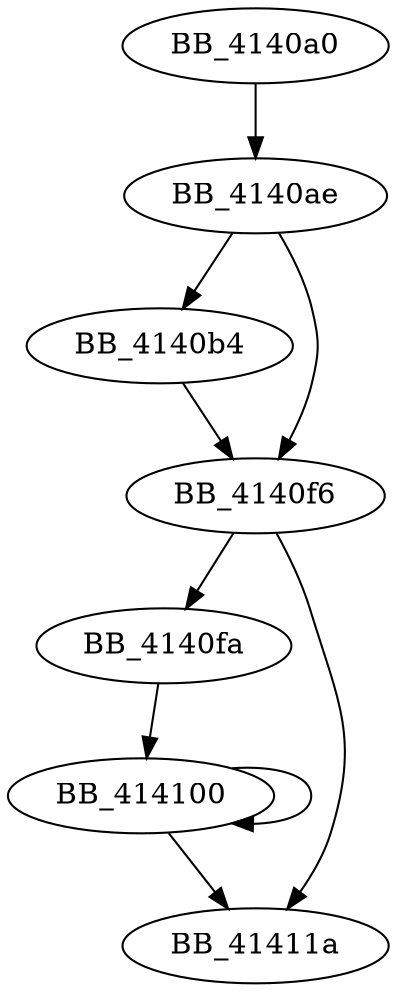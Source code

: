 DiGraph sub_4140A0{
BB_4140a0->BB_4140ae
BB_4140ae->BB_4140b4
BB_4140ae->BB_4140f6
BB_4140b4->BB_4140f6
BB_4140f6->BB_4140fa
BB_4140f6->BB_41411a
BB_4140fa->BB_414100
BB_414100->BB_414100
BB_414100->BB_41411a
}
